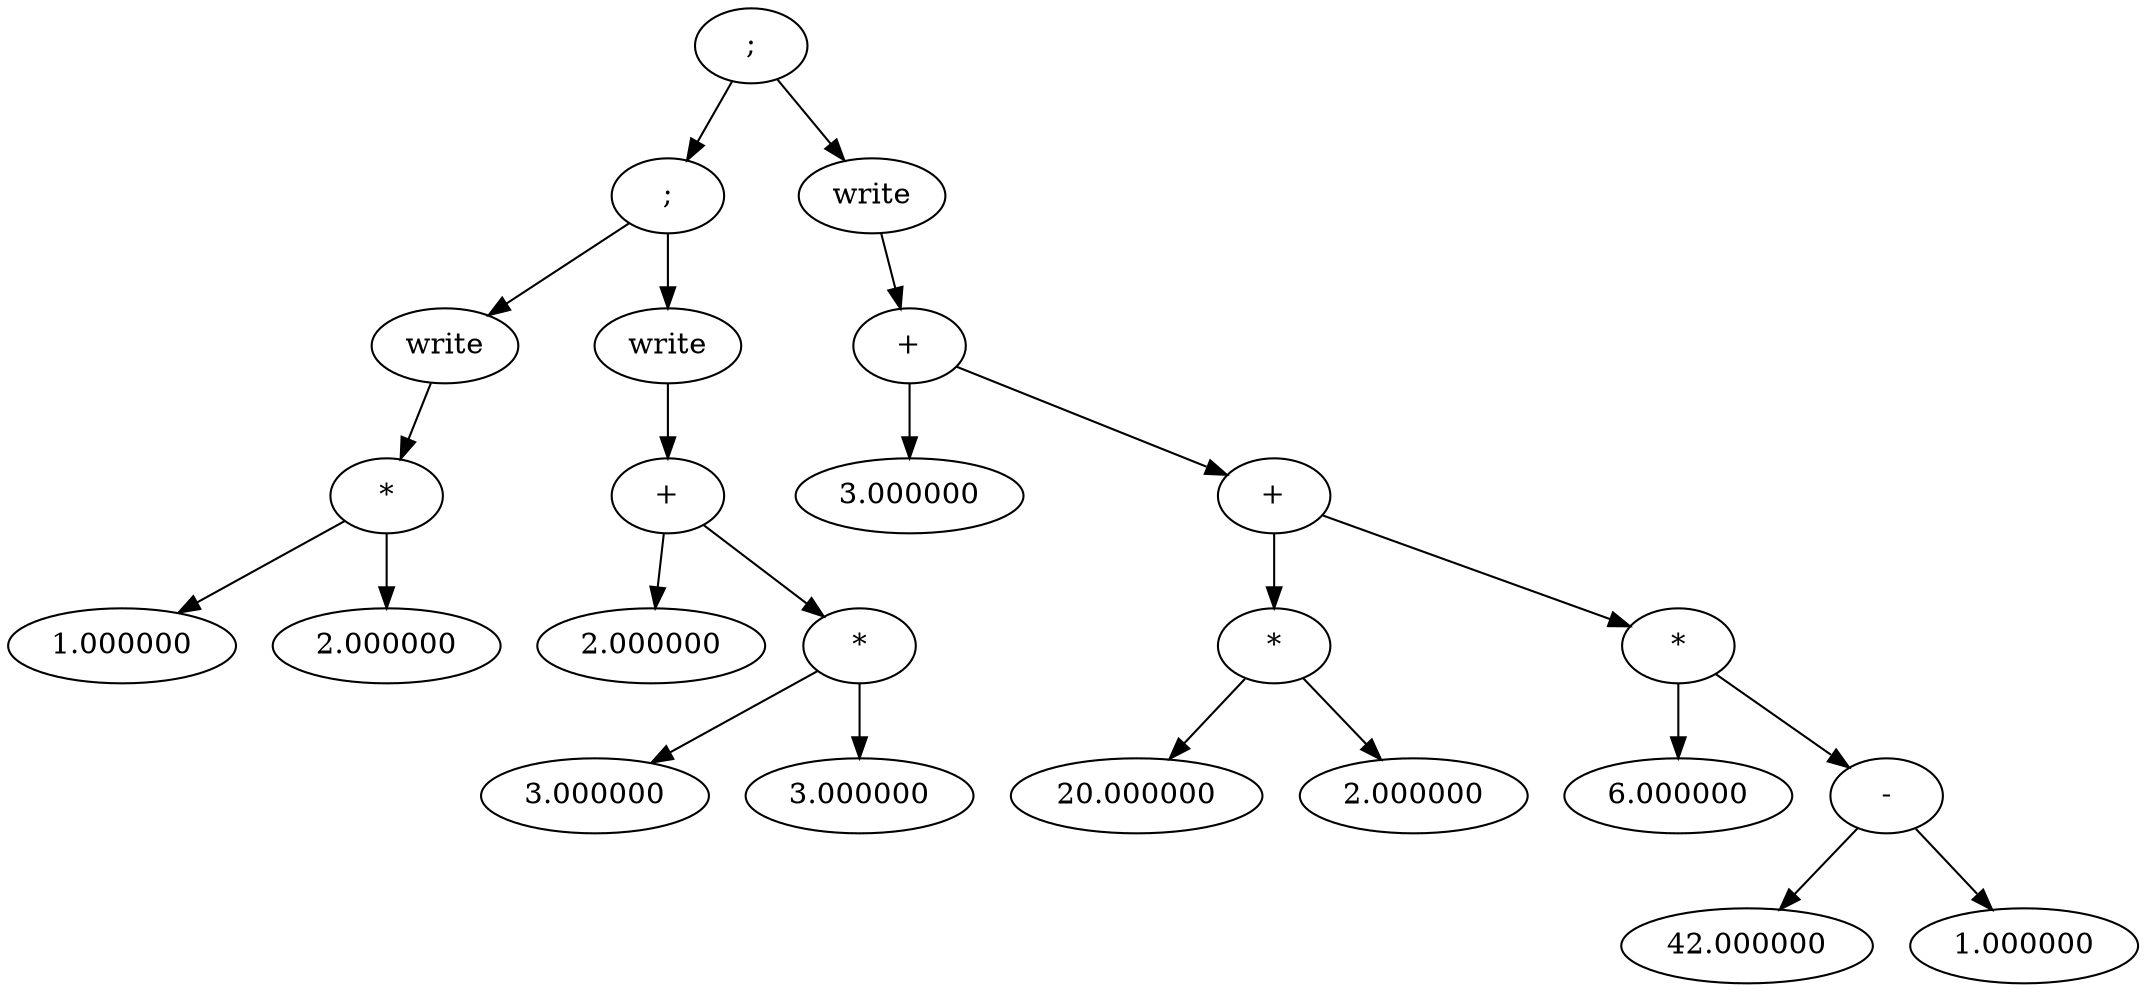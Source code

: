 digraph {
	A000 [label="1.000000"]
	A001 [label="2.000000"]
	A002 [label="*"]
	A003 [label="write"]
	A004 [label="2.000000"]
	A005 [label="3.000000"]
	A006 [label="3.000000"]
	A007 [label="*"]
	A008 [label="+"]
	A009 [label="write"]
	A010 [label=";"]
	A011 [label="3.000000"]
	A012 [label="20.000000"]
	A013 [label="2.000000"]
	A014 [label="*"]
	A015 [label="6.000000"]
	A016 [label="42.000000"]
	A017 [label="1.000000"]
	A018 [label="-"]
	A019 [label="*"]
	A020 [label="+"]
	A021 [label="+"]
	A022 [label="write"]
	A023 [label=";"]
	A023 -> A010
	A023 -> A022
	A010 -> A003
	A010 -> A009
	A003 -> A002
	A002 -> A000
	A002 -> A001
	A009 -> A008
	A008 -> A004
	A008 -> A007
	A007 -> A005
	A007 -> A006
	A022 -> A021
	A021 -> A011
	A021 -> A020
	A020 -> A014
	A020 -> A019
	A014 -> A012
	A014 -> A013
	A019 -> A015
	A019 -> A018
	A018 -> A016
	A018 -> A017
}
